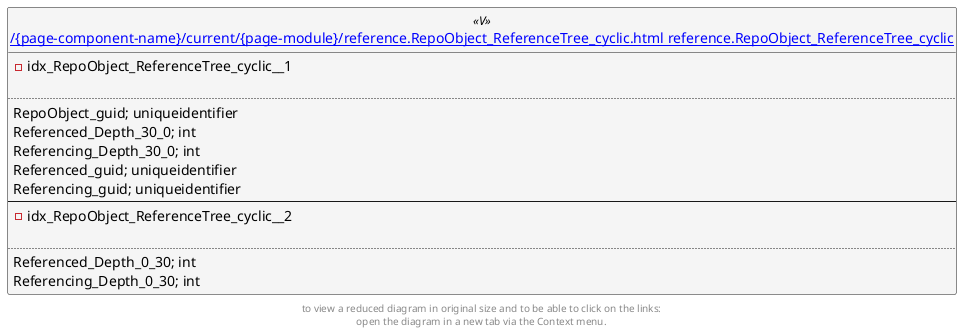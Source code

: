 @startuml
left to right direction
'top to bottom direction
hide circle
'avoide "." issues:
set namespaceSeparator none


skinparam class {
  BackgroundColor White
  BackgroundColor<<FN>> Yellow
  BackgroundColor<<FS>> Yellow
  BackgroundColor<<FT>> LightGray
  BackgroundColor<<IF>> Yellow
  BackgroundColor<<IS>> Yellow
  BackgroundColor<<P>> Aqua
  BackgroundColor<<PC>> Aqua
  BackgroundColor<<SN>> Yellow
  BackgroundColor<<SO>> SlateBlue
  BackgroundColor<<TF>> LightGray
  BackgroundColor<<TR>> Tomato
  BackgroundColor<<U>> White
  BackgroundColor<<V>> WhiteSmoke
  BackgroundColor<<X>> Aqua
}


entity "[[{site-url}/{page-component-name}/current/{page-module}/reference.RepoObject_ReferenceTree_cyclic.html reference.RepoObject_ReferenceTree_cyclic]]" as reference.RepoObject_ReferenceTree_cyclic << V >> {
- idx_RepoObject_ReferenceTree_cyclic__1

..
RepoObject_guid; uniqueidentifier
Referenced_Depth_30_0; int
Referencing_Depth_30_0; int
Referenced_guid; uniqueidentifier
Referencing_guid; uniqueidentifier
--
- idx_RepoObject_ReferenceTree_cyclic__2

..
Referenced_Depth_0_30; int
Referencing_Depth_0_30; int
}


footer
to view a reduced diagram in original size and to be able to click on the links:
open the diagram in a new tab via the Context menu.
end footer

@enduml


